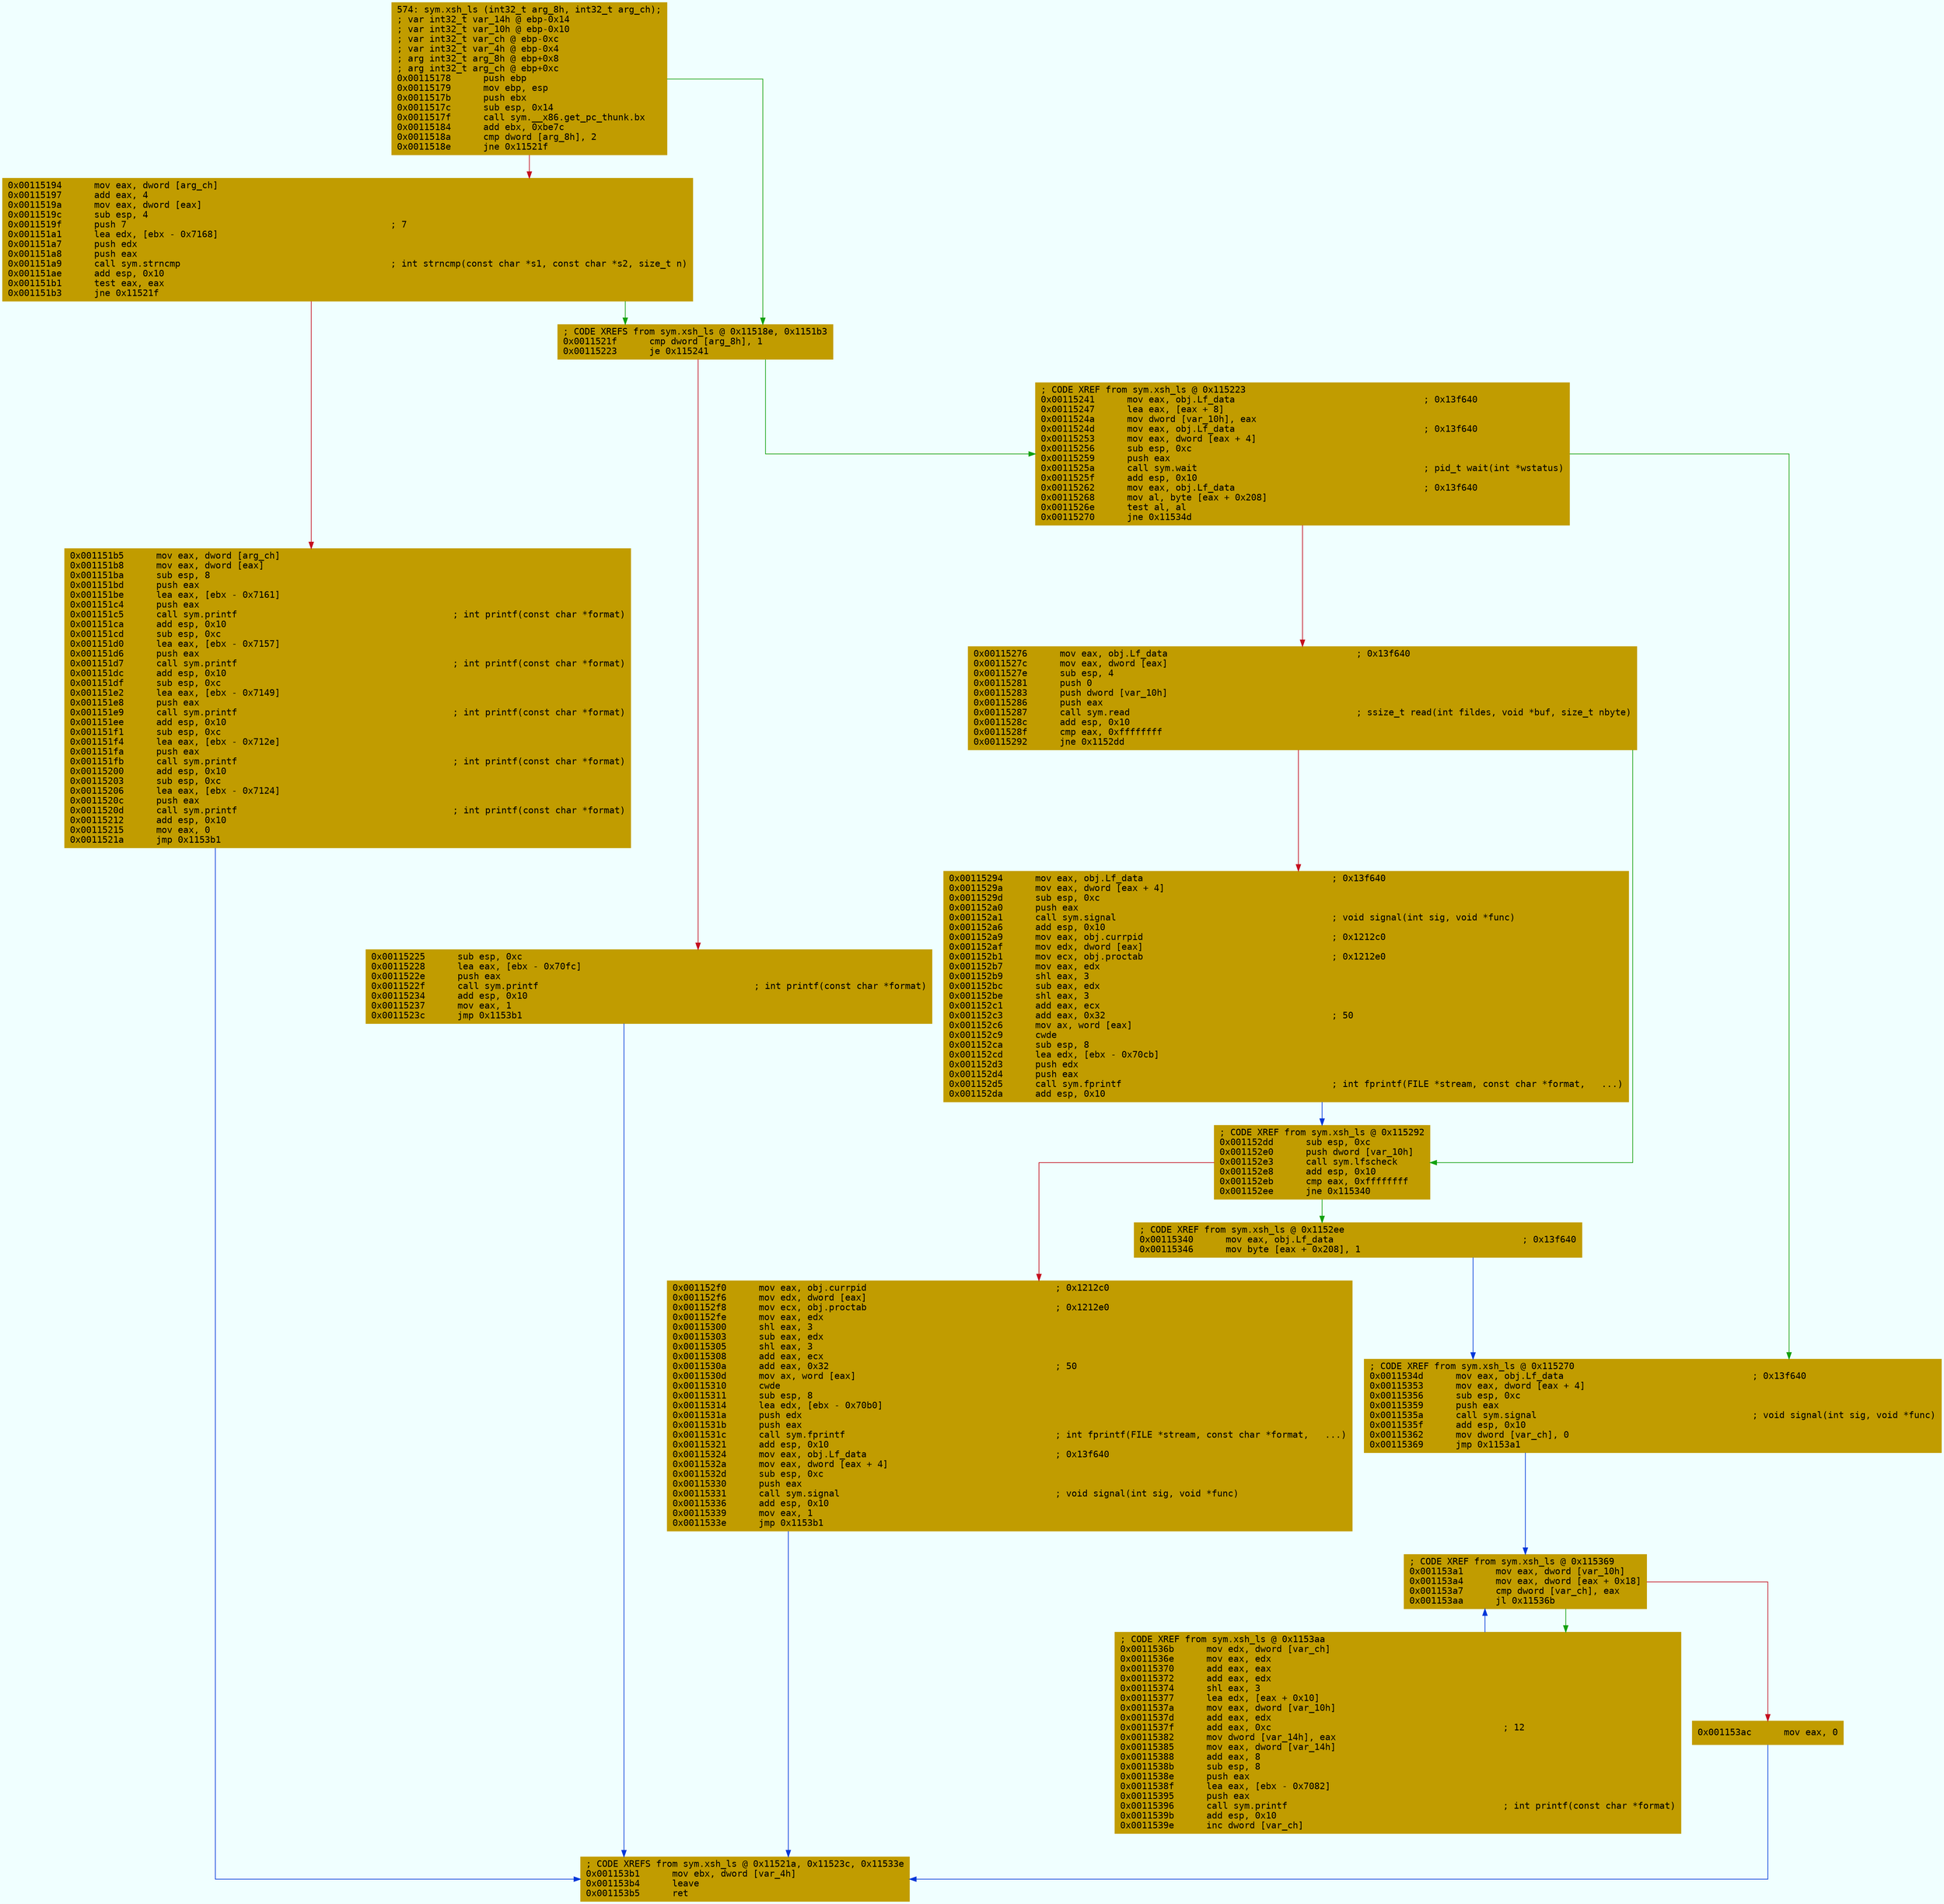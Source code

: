 digraph code {
	graph [bgcolor=azure fontsize=8 fontname="Courier" splines="ortho"];
	node [fillcolor=gray style=filled shape=box];
	edge [arrowhead="normal"];
	"0x00115178" [URL="sym.xsh_ls/0x00115178", fillcolor="#c19c00",color="#c19c00", fontname="Courier",label="574: sym.xsh_ls (int32_t arg_8h, int32_t arg_ch);\l; var int32_t var_14h @ ebp-0x14\l; var int32_t var_10h @ ebp-0x10\l; var int32_t var_ch @ ebp-0xc\l; var int32_t var_4h @ ebp-0x4\l; arg int32_t arg_8h @ ebp+0x8\l; arg int32_t arg_ch @ ebp+0xc\l0x00115178      push ebp\l0x00115179      mov ebp, esp\l0x0011517b      push ebx\l0x0011517c      sub esp, 0x14\l0x0011517f      call sym.__x86.get_pc_thunk.bx\l0x00115184      add ebx, 0xbe7c\l0x0011518a      cmp dword [arg_8h], 2\l0x0011518e      jne 0x11521f\l"]
	"0x00115194" [URL="sym.xsh_ls/0x00115194", fillcolor="#c19c00",color="#c19c00", fontname="Courier",label="0x00115194      mov eax, dword [arg_ch]\l0x00115197      add eax, 4\l0x0011519a      mov eax, dword [eax]\l0x0011519c      sub esp, 4\l0x0011519f      push 7                                                 ; 7\l0x001151a1      lea edx, [ebx - 0x7168]\l0x001151a7      push edx\l0x001151a8      push eax\l0x001151a9      call sym.strncmp                                       ; int strncmp(const char *s1, const char *s2, size_t n)\l0x001151ae      add esp, 0x10\l0x001151b1      test eax, eax\l0x001151b3      jne 0x11521f\l"]
	"0x001151b5" [URL="sym.xsh_ls/0x001151b5", fillcolor="#c19c00",color="#c19c00", fontname="Courier",label="0x001151b5      mov eax, dword [arg_ch]\l0x001151b8      mov eax, dword [eax]\l0x001151ba      sub esp, 8\l0x001151bd      push eax\l0x001151be      lea eax, [ebx - 0x7161]\l0x001151c4      push eax\l0x001151c5      call sym.printf                                        ; int printf(const char *format)\l0x001151ca      add esp, 0x10\l0x001151cd      sub esp, 0xc\l0x001151d0      lea eax, [ebx - 0x7157]\l0x001151d6      push eax\l0x001151d7      call sym.printf                                        ; int printf(const char *format)\l0x001151dc      add esp, 0x10\l0x001151df      sub esp, 0xc\l0x001151e2      lea eax, [ebx - 0x7149]\l0x001151e8      push eax\l0x001151e9      call sym.printf                                        ; int printf(const char *format)\l0x001151ee      add esp, 0x10\l0x001151f1      sub esp, 0xc\l0x001151f4      lea eax, [ebx - 0x712e]\l0x001151fa      push eax\l0x001151fb      call sym.printf                                        ; int printf(const char *format)\l0x00115200      add esp, 0x10\l0x00115203      sub esp, 0xc\l0x00115206      lea eax, [ebx - 0x7124]\l0x0011520c      push eax\l0x0011520d      call sym.printf                                        ; int printf(const char *format)\l0x00115212      add esp, 0x10\l0x00115215      mov eax, 0\l0x0011521a      jmp 0x1153b1\l"]
	"0x0011521f" [URL="sym.xsh_ls/0x0011521f", fillcolor="#c19c00",color="#c19c00", fontname="Courier",label="; CODE XREFS from sym.xsh_ls @ 0x11518e, 0x1151b3\l0x0011521f      cmp dword [arg_8h], 1\l0x00115223      je 0x115241\l"]
	"0x00115225" [URL="sym.xsh_ls/0x00115225", fillcolor="#c19c00",color="#c19c00", fontname="Courier",label="0x00115225      sub esp, 0xc\l0x00115228      lea eax, [ebx - 0x70fc]\l0x0011522e      push eax\l0x0011522f      call sym.printf                                        ; int printf(const char *format)\l0x00115234      add esp, 0x10\l0x00115237      mov eax, 1\l0x0011523c      jmp 0x1153b1\l"]
	"0x00115241" [URL="sym.xsh_ls/0x00115241", fillcolor="#c19c00",color="#c19c00", fontname="Courier",label="; CODE XREF from sym.xsh_ls @ 0x115223\l0x00115241      mov eax, obj.Lf_data                                   ; 0x13f640\l0x00115247      lea eax, [eax + 8]\l0x0011524a      mov dword [var_10h], eax\l0x0011524d      mov eax, obj.Lf_data                                   ; 0x13f640\l0x00115253      mov eax, dword [eax + 4]\l0x00115256      sub esp, 0xc\l0x00115259      push eax\l0x0011525a      call sym.wait                                          ; pid_t wait(int *wstatus)\l0x0011525f      add esp, 0x10\l0x00115262      mov eax, obj.Lf_data                                   ; 0x13f640\l0x00115268      mov al, byte [eax + 0x208]\l0x0011526e      test al, al\l0x00115270      jne 0x11534d\l"]
	"0x00115276" [URL="sym.xsh_ls/0x00115276", fillcolor="#c19c00",color="#c19c00", fontname="Courier",label="0x00115276      mov eax, obj.Lf_data                                   ; 0x13f640\l0x0011527c      mov eax, dword [eax]\l0x0011527e      sub esp, 4\l0x00115281      push 0\l0x00115283      push dword [var_10h]\l0x00115286      push eax\l0x00115287      call sym.read                                          ; ssize_t read(int fildes, void *buf, size_t nbyte)\l0x0011528c      add esp, 0x10\l0x0011528f      cmp eax, 0xffffffff\l0x00115292      jne 0x1152dd\l"]
	"0x00115294" [URL="sym.xsh_ls/0x00115294", fillcolor="#c19c00",color="#c19c00", fontname="Courier",label="0x00115294      mov eax, obj.Lf_data                                   ; 0x13f640\l0x0011529a      mov eax, dword [eax + 4]\l0x0011529d      sub esp, 0xc\l0x001152a0      push eax\l0x001152a1      call sym.signal                                        ; void signal(int sig, void *func)\l0x001152a6      add esp, 0x10\l0x001152a9      mov eax, obj.currpid                                   ; 0x1212c0\l0x001152af      mov edx, dword [eax]\l0x001152b1      mov ecx, obj.proctab                                   ; 0x1212e0\l0x001152b7      mov eax, edx\l0x001152b9      shl eax, 3\l0x001152bc      sub eax, edx\l0x001152be      shl eax, 3\l0x001152c1      add eax, ecx\l0x001152c3      add eax, 0x32                                          ; 50\l0x001152c6      mov ax, word [eax]\l0x001152c9      cwde\l0x001152ca      sub esp, 8\l0x001152cd      lea edx, [ebx - 0x70cb]\l0x001152d3      push edx\l0x001152d4      push eax\l0x001152d5      call sym.fprintf                                       ; int fprintf(FILE *stream, const char *format,   ...)\l0x001152da      add esp, 0x10\l"]
	"0x001152dd" [URL="sym.xsh_ls/0x001152dd", fillcolor="#c19c00",color="#c19c00", fontname="Courier",label="; CODE XREF from sym.xsh_ls @ 0x115292\l0x001152dd      sub esp, 0xc\l0x001152e0      push dword [var_10h]\l0x001152e3      call sym.lfscheck\l0x001152e8      add esp, 0x10\l0x001152eb      cmp eax, 0xffffffff\l0x001152ee      jne 0x115340\l"]
	"0x001152f0" [URL="sym.xsh_ls/0x001152f0", fillcolor="#c19c00",color="#c19c00", fontname="Courier",label="0x001152f0      mov eax, obj.currpid                                   ; 0x1212c0\l0x001152f6      mov edx, dword [eax]\l0x001152f8      mov ecx, obj.proctab                                   ; 0x1212e0\l0x001152fe      mov eax, edx\l0x00115300      shl eax, 3\l0x00115303      sub eax, edx\l0x00115305      shl eax, 3\l0x00115308      add eax, ecx\l0x0011530a      add eax, 0x32                                          ; 50\l0x0011530d      mov ax, word [eax]\l0x00115310      cwde\l0x00115311      sub esp, 8\l0x00115314      lea edx, [ebx - 0x70b0]\l0x0011531a      push edx\l0x0011531b      push eax\l0x0011531c      call sym.fprintf                                       ; int fprintf(FILE *stream, const char *format,   ...)\l0x00115321      add esp, 0x10\l0x00115324      mov eax, obj.Lf_data                                   ; 0x13f640\l0x0011532a      mov eax, dword [eax + 4]\l0x0011532d      sub esp, 0xc\l0x00115330      push eax\l0x00115331      call sym.signal                                        ; void signal(int sig, void *func)\l0x00115336      add esp, 0x10\l0x00115339      mov eax, 1\l0x0011533e      jmp 0x1153b1\l"]
	"0x00115340" [URL="sym.xsh_ls/0x00115340", fillcolor="#c19c00",color="#c19c00", fontname="Courier",label="; CODE XREF from sym.xsh_ls @ 0x1152ee\l0x00115340      mov eax, obj.Lf_data                                   ; 0x13f640\l0x00115346      mov byte [eax + 0x208], 1\l"]
	"0x0011534d" [URL="sym.xsh_ls/0x0011534d", fillcolor="#c19c00",color="#c19c00", fontname="Courier",label="; CODE XREF from sym.xsh_ls @ 0x115270\l0x0011534d      mov eax, obj.Lf_data                                   ; 0x13f640\l0x00115353      mov eax, dword [eax + 4]\l0x00115356      sub esp, 0xc\l0x00115359      push eax\l0x0011535a      call sym.signal                                        ; void signal(int sig, void *func)\l0x0011535f      add esp, 0x10\l0x00115362      mov dword [var_ch], 0\l0x00115369      jmp 0x1153a1\l"]
	"0x0011536b" [URL="sym.xsh_ls/0x0011536b", fillcolor="#c19c00",color="#c19c00", fontname="Courier",label="; CODE XREF from sym.xsh_ls @ 0x1153aa\l0x0011536b      mov edx, dword [var_ch]\l0x0011536e      mov eax, edx\l0x00115370      add eax, eax\l0x00115372      add eax, edx\l0x00115374      shl eax, 3\l0x00115377      lea edx, [eax + 0x10]\l0x0011537a      mov eax, dword [var_10h]\l0x0011537d      add eax, edx\l0x0011537f      add eax, 0xc                                           ; 12\l0x00115382      mov dword [var_14h], eax\l0x00115385      mov eax, dword [var_14h]\l0x00115388      add eax, 8\l0x0011538b      sub esp, 8\l0x0011538e      push eax\l0x0011538f      lea eax, [ebx - 0x7082]\l0x00115395      push eax\l0x00115396      call sym.printf                                        ; int printf(const char *format)\l0x0011539b      add esp, 0x10\l0x0011539e      inc dword [var_ch]\l"]
	"0x001153a1" [URL="sym.xsh_ls/0x001153a1", fillcolor="#c19c00",color="#c19c00", fontname="Courier",label="; CODE XREF from sym.xsh_ls @ 0x115369\l0x001153a1      mov eax, dword [var_10h]\l0x001153a4      mov eax, dword [eax + 0x18]\l0x001153a7      cmp dword [var_ch], eax\l0x001153aa      jl 0x11536b\l"]
	"0x001153ac" [URL="sym.xsh_ls/0x001153ac", fillcolor="#c19c00",color="#c19c00", fontname="Courier",label="0x001153ac      mov eax, 0\l"]
	"0x001153b1" [URL="sym.xsh_ls/0x001153b1", fillcolor="#c19c00",color="#c19c00", fontname="Courier",label="; CODE XREFS from sym.xsh_ls @ 0x11521a, 0x11523c, 0x11533e\l0x001153b1      mov ebx, dword [var_4h]\l0x001153b4      leave\l0x001153b5      ret\l"]
        "0x00115178" -> "0x0011521f" [color="#13a10e"];
        "0x00115178" -> "0x00115194" [color="#c50f1f"];
        "0x00115194" -> "0x0011521f" [color="#13a10e"];
        "0x00115194" -> "0x001151b5" [color="#c50f1f"];
        "0x001151b5" -> "0x001153b1" [color="#0037da"];
        "0x0011521f" -> "0x00115241" [color="#13a10e"];
        "0x0011521f" -> "0x00115225" [color="#c50f1f"];
        "0x00115225" -> "0x001153b1" [color="#0037da"];
        "0x00115241" -> "0x0011534d" [color="#13a10e"];
        "0x00115241" -> "0x00115276" [color="#c50f1f"];
        "0x00115276" -> "0x001152dd" [color="#13a10e"];
        "0x00115276" -> "0x00115294" [color="#c50f1f"];
        "0x00115294" -> "0x001152dd" [color="#0037da"];
        "0x001152dd" -> "0x00115340" [color="#13a10e"];
        "0x001152dd" -> "0x001152f0" [color="#c50f1f"];
        "0x001152f0" -> "0x001153b1" [color="#0037da"];
        "0x00115340" -> "0x0011534d" [color="#0037da"];
        "0x0011534d" -> "0x001153a1" [color="#0037da"];
        "0x0011536b" -> "0x001153a1" [color="#0037da"];
        "0x001153a1" -> "0x0011536b" [color="#13a10e"];
        "0x001153a1" -> "0x001153ac" [color="#c50f1f"];
        "0x001153ac" -> "0x001153b1" [color="#0037da"];
}

